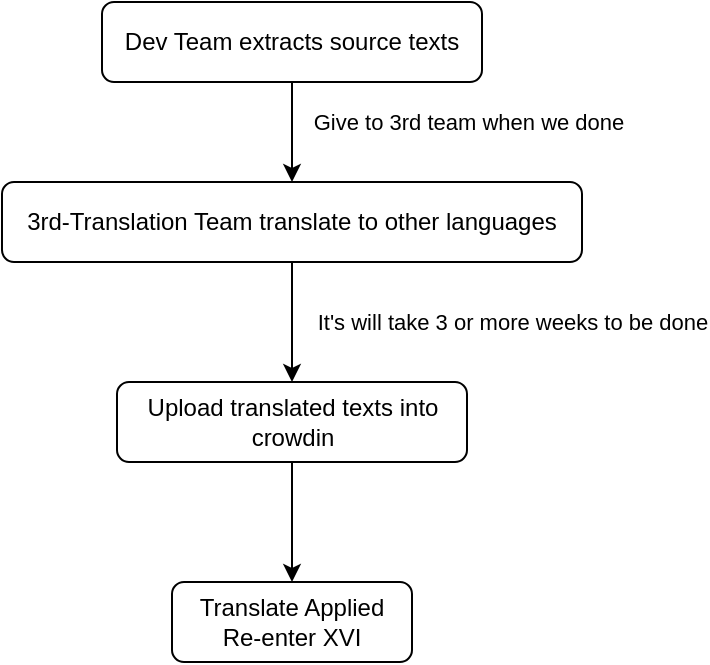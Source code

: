 <mxfile version="28.2.6">
  <diagram id="C5RBs43oDa-KdzZeNtuy" name="Page-1">
    <mxGraphModel dx="705" dy="403" grid="1" gridSize="10" guides="1" tooltips="1" connect="1" arrows="1" fold="1" page="1" pageScale="1" pageWidth="827" pageHeight="1169" math="0" shadow="0">
      <root>
        <mxCell id="WIyWlLk6GJQsqaUBKTNV-0" />
        <mxCell id="WIyWlLk6GJQsqaUBKTNV-1" parent="WIyWlLk6GJQsqaUBKTNV-0" />
        <mxCell id="rQeRQsM_AcNqX124Q-Ns-5" value="" style="edgeStyle=orthogonalEdgeStyle;rounded=0;orthogonalLoop=1;jettySize=auto;html=1;" edge="1" parent="WIyWlLk6GJQsqaUBKTNV-1" source="rQeRQsM_AcNqX124Q-Ns-0" target="rQeRQsM_AcNqX124Q-Ns-1">
          <mxGeometry relative="1" as="geometry" />
        </mxCell>
        <mxCell id="rQeRQsM_AcNqX124Q-Ns-10" value="Give to 3rd team when we done" style="edgeLabel;html=1;align=center;verticalAlign=middle;resizable=0;points=[];" vertex="1" connectable="0" parent="rQeRQsM_AcNqX124Q-Ns-5">
          <mxGeometry x="-0.229" relative="1" as="geometry">
            <mxPoint x="88" as="offset" />
          </mxGeometry>
        </mxCell>
        <mxCell id="rQeRQsM_AcNqX124Q-Ns-0" value="Dev Team extracts source texts" style="rounded=1;whiteSpace=wrap;html=1;fontSize=12;glass=0;strokeWidth=1;shadow=0;" vertex="1" parent="WIyWlLk6GJQsqaUBKTNV-1">
          <mxGeometry x="125" y="170" width="190" height="40" as="geometry" />
        </mxCell>
        <mxCell id="rQeRQsM_AcNqX124Q-Ns-3" value="" style="edgeStyle=orthogonalEdgeStyle;rounded=0;orthogonalLoop=1;jettySize=auto;html=1;" edge="1" parent="WIyWlLk6GJQsqaUBKTNV-1" source="rQeRQsM_AcNqX124Q-Ns-1" target="rQeRQsM_AcNqX124Q-Ns-2">
          <mxGeometry relative="1" as="geometry" />
        </mxCell>
        <mxCell id="rQeRQsM_AcNqX124Q-Ns-6" value="It&#39;s will take 3 or more&amp;nbsp;weeks to be done" style="edgeLabel;html=1;align=center;verticalAlign=middle;resizable=0;points=[];" vertex="1" connectable="0" parent="rQeRQsM_AcNqX124Q-Ns-3">
          <mxGeometry x="-0.281" y="-1" relative="1" as="geometry">
            <mxPoint x="111" y="8" as="offset" />
          </mxGeometry>
        </mxCell>
        <mxCell id="rQeRQsM_AcNqX124Q-Ns-1" value="3rd-Translation Team translate to other languages" style="rounded=1;whiteSpace=wrap;html=1;fontSize=12;glass=0;strokeWidth=1;shadow=0;" vertex="1" parent="WIyWlLk6GJQsqaUBKTNV-1">
          <mxGeometry x="75" y="260" width="290" height="40" as="geometry" />
        </mxCell>
        <mxCell id="rQeRQsM_AcNqX124Q-Ns-8" value="" style="edgeStyle=orthogonalEdgeStyle;rounded=0;orthogonalLoop=1;jettySize=auto;html=1;" edge="1" parent="WIyWlLk6GJQsqaUBKTNV-1" source="rQeRQsM_AcNqX124Q-Ns-2" target="rQeRQsM_AcNqX124Q-Ns-7">
          <mxGeometry relative="1" as="geometry" />
        </mxCell>
        <mxCell id="rQeRQsM_AcNqX124Q-Ns-2" value="Upload translated texts into crowdin" style="rounded=1;whiteSpace=wrap;html=1;fontSize=12;glass=0;strokeWidth=1;shadow=0;" vertex="1" parent="WIyWlLk6GJQsqaUBKTNV-1">
          <mxGeometry x="132.5" y="360" width="175" height="40" as="geometry" />
        </mxCell>
        <mxCell id="rQeRQsM_AcNqX124Q-Ns-7" value="Translate Applied&lt;br&gt;Re-enter XVI" style="rounded=1;whiteSpace=wrap;html=1;fontSize=12;glass=0;strokeWidth=1;shadow=0;" vertex="1" parent="WIyWlLk6GJQsqaUBKTNV-1">
          <mxGeometry x="160" y="460" width="120" height="40" as="geometry" />
        </mxCell>
      </root>
    </mxGraphModel>
  </diagram>
</mxfile>
